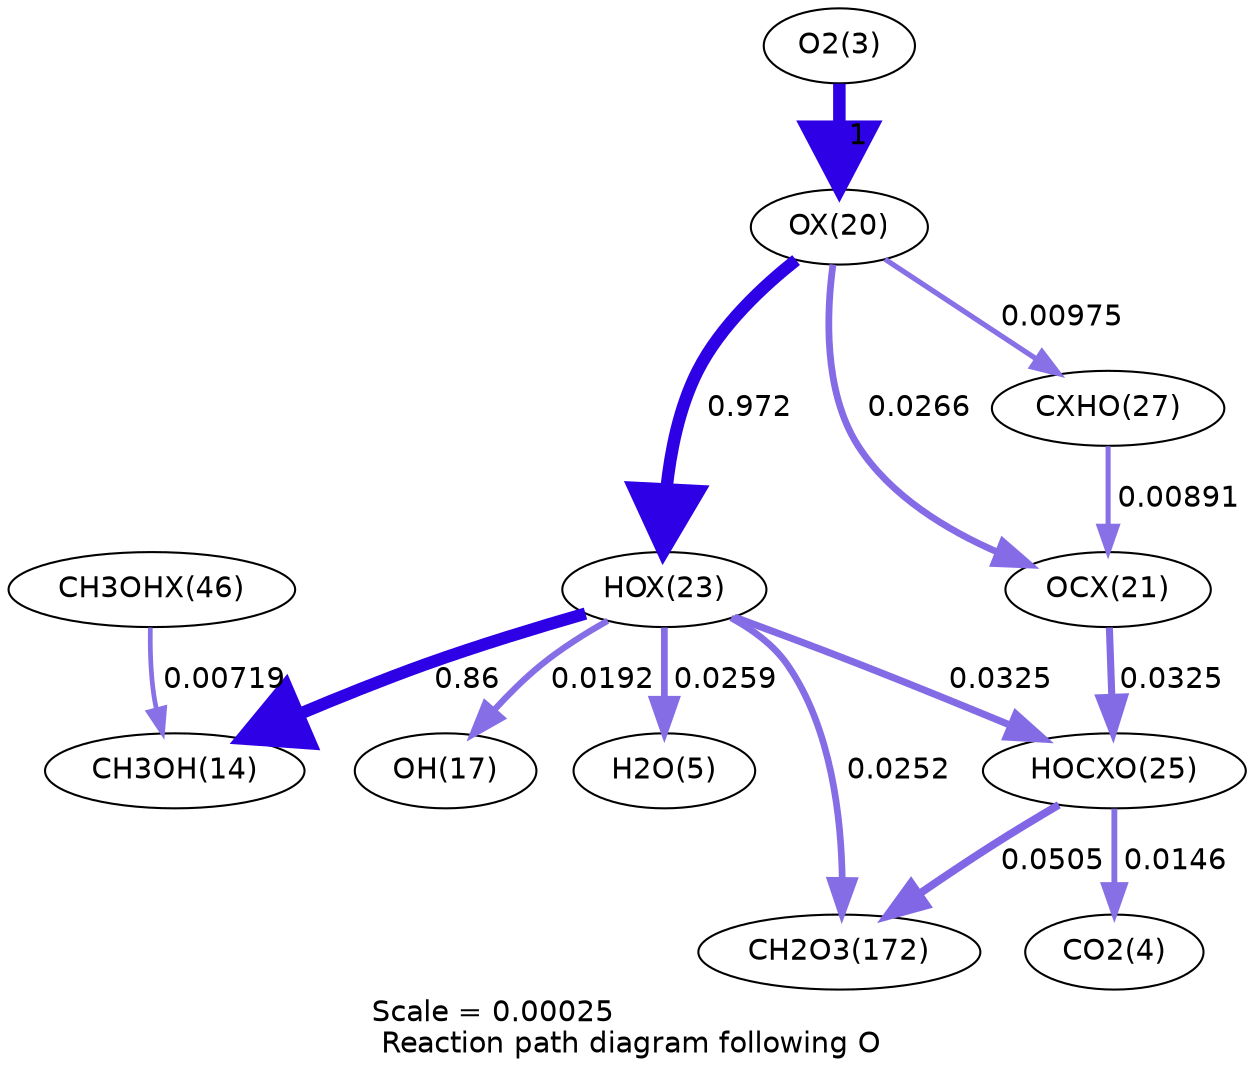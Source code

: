 digraph reaction_paths {
center=1;
s5 -> s33[fontname="Helvetica", penwidth=6, arrowsize=3, color="0.7, 1.5, 0.9"
, label=" 1"];
s33 -> s36[fontname="Helvetica", penwidth=5.98, arrowsize=2.99, color="0.7, 1.47, 0.9"
, label=" 0.972"];
s33 -> s40[fontname="Helvetica", penwidth=2.5, arrowsize=1.25, color="0.7, 0.51, 0.9"
, label=" 0.00975"];
s33 -> s34[fontname="Helvetica", penwidth=3.26, arrowsize=1.63, color="0.7, 0.527, 0.9"
, label=" 0.0266"];
s36 -> s16[fontname="Helvetica", penwidth=5.89, arrowsize=2.94, color="0.7, 1.36, 0.9"
, label=" 0.86"];
s36 -> s19[fontname="Helvetica", penwidth=3.02, arrowsize=1.51, color="0.7, 0.519, 0.9"
, label=" 0.0192"];
s36 -> s7[fontname="Helvetica", penwidth=3.24, arrowsize=1.62, color="0.7, 0.526, 0.9"
, label=" 0.0259"];
s36 -> s38[fontname="Helvetica", penwidth=3.41, arrowsize=1.71, color="0.7, 0.533, 0.9"
, label=" 0.0325"];
s36 -> s30[fontname="Helvetica", penwidth=3.22, arrowsize=1.61, color="0.7, 0.525, 0.9"
, label=" 0.0252"];
s50 -> s16[fontname="Helvetica", penwidth=2.27, arrowsize=1.14, color="0.7, 0.507, 0.9"
, label=" 0.00719"];
s40 -> s34[fontname="Helvetica", penwidth=2.44, arrowsize=1.22, color="0.7, 0.509, 0.9"
, label=" 0.00891"];
s34 -> s38[fontname="Helvetica", penwidth=3.41, arrowsize=1.71, color="0.7, 0.533, 0.9"
, label=" 0.0325"];
s38 -> s6[fontname="Helvetica", penwidth=2.81, arrowsize=1.4, color="0.7, 0.515, 0.9"
, label=" 0.0146"];
s38 -> s30[fontname="Helvetica", penwidth=3.75, arrowsize=1.87, color="0.7, 0.55, 0.9"
, label=" 0.0505"];
s5 [ fontname="Helvetica", label="O2(3)"];
s6 [ fontname="Helvetica", label="CO2(4)"];
s7 [ fontname="Helvetica", label="H2O(5)"];
s16 [ fontname="Helvetica", label="CH3OH(14)"];
s19 [ fontname="Helvetica", label="OH(17)"];
s30 [ fontname="Helvetica", label="CH2O3(172)"];
s33 [ fontname="Helvetica", label="OX(20)"];
s34 [ fontname="Helvetica", label="OCX(21)"];
s36 [ fontname="Helvetica", label="HOX(23)"];
s38 [ fontname="Helvetica", label="HOCXO(25)"];
s40 [ fontname="Helvetica", label="CXHO(27)"];
s50 [ fontname="Helvetica", label="CH3OHX(46)"];
 label = "Scale = 0.00025\l Reaction path diagram following O";
 fontname = "Helvetica";
}
